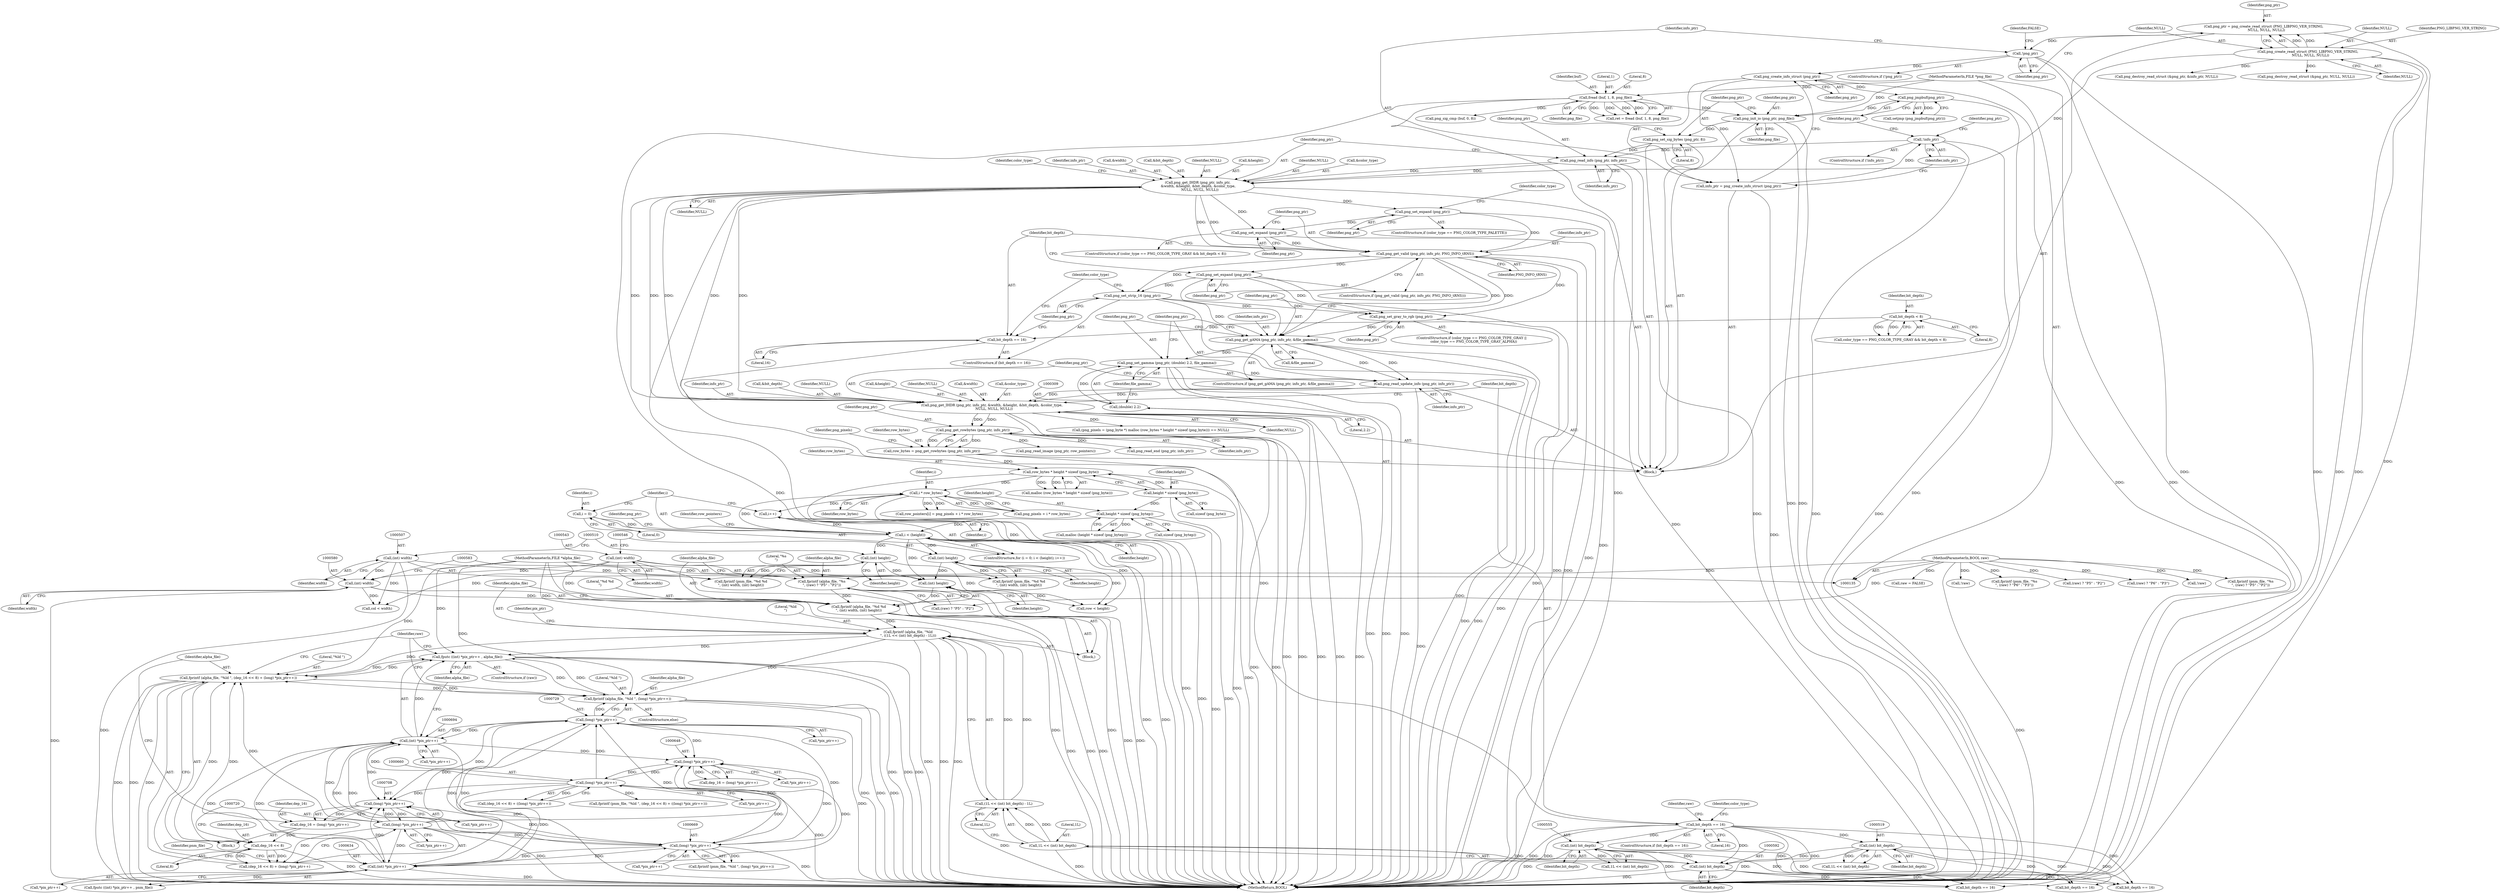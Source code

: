 digraph "0_Android_9d4853418ab2f754c2b63e091c29c5529b8b86ca_157@API" {
"1000692" [label="(Call,fputc ((int) *pix_ptr++ , alpha_file))"];
"1000693" [label="(Call,(int) *pix_ptr++)"];
"1000659" [label="(Call,(long) *pix_ptr++)"];
"1000647" [label="(Call,(long) *pix_ptr++)"];
"1000719" [label="(Call,(long) *pix_ptr++)"];
"1000707" [label="(Call,(long) *pix_ptr++)"];
"1000668" [label="(Call,(long) *pix_ptr++)"];
"1000633" [label="(Call,(int) *pix_ptr++)"];
"1000728" [label="(Call,(long) *pix_ptr++)"];
"1000585" [label="(Call,fprintf (alpha_file, \"%ld\n\", ((1L << (int) bit_depth) - 1L)))"];
"1000576" [label="(Call,fprintf (alpha_file, \"%d %d\n\", (int) width, (int) height))"];
"1000569" [label="(Call,fprintf (alpha_file, \"%s\n\", (raw) ? \"P5\" : \"P2\"))"];
"1000138" [label="(MethodParameterIn,FILE *alpha_file)"];
"1000139" [label="(MethodParameterIn,BOOL raw)"];
"1000579" [label="(Call,(int) width)"];
"1000542" [label="(Call,(int) width)"];
"1000506" [label="(Call,(int) width)"];
"1000582" [label="(Call,(int) height)"];
"1000459" [label="(Call,i < (height))"];
"1000456" [label="(Call,i = 0)"];
"1000462" [label="(Call,i++)"];
"1000470" [label="(Call,i * row_bytes)"];
"1000413" [label="(Call,row_bytes * height * sizeof (png_byte))"];
"1000401" [label="(Call,row_bytes = png_get_rowbytes (png_ptr, info_ptr))"];
"1000403" [label="(Call,png_get_rowbytes (png_ptr, info_ptr))"];
"1000315" [label="(Call,png_get_IHDR (png_ptr, info_ptr, &width, &height, &bit_depth, &color_type,\n    NULL, NULL, NULL))"];
"1000312" [label="(Call,png_read_update_info (png_ptr, info_ptr))"];
"1000306" [label="(Call,png_set_gamma (png_ptr, (double) 2.2, file_gamma))"];
"1000301" [label="(Call,png_get_gAMA (png_ptr, info_ptr, &file_gamma))"];
"1000298" [label="(Call,png_set_gray_to_rgb (png_ptr))"];
"1000288" [label="(Call,png_set_strip_16 (png_ptr))"];
"1000282" [label="(Call,png_set_expand (png_ptr))"];
"1000278" [label="(Call,png_get_valid (png_ptr, info_ptr, PNG_INFO_tRNS))"];
"1000247" [label="(Call,png_get_IHDR (png_ptr, info_ptr,\n &width, &height, &bit_depth, &color_type,\n    NULL, NULL, NULL))"];
"1000244" [label="(Call,png_read_info (png_ptr, info_ptr))"];
"1000241" [label="(Call,png_set_sig_bytes (png_ptr, 8))"];
"1000238" [label="(Call,png_init_io (png_ptr, png_file))"];
"1000227" [label="(Call,png_jmpbuf(png_ptr))"];
"1000212" [label="(Call,png_create_info_struct (png_ptr))"];
"1000206" [label="(Call,!png_ptr)"];
"1000198" [label="(Call,png_ptr = png_create_read_struct (PNG_LIBPNG_VER_STRING,\n     NULL, NULL, NULL))"];
"1000200" [label="(Call,png_create_read_struct (PNG_LIBPNG_VER_STRING,\n     NULL, NULL, NULL))"];
"1000177" [label="(Call,fread (buf, 1, 8, png_file))"];
"1000136" [label="(MethodParameterIn,FILE *png_file)"];
"1000215" [label="(Call,!info_ptr)"];
"1000210" [label="(Call,info_ptr = png_create_info_struct (png_ptr))"];
"1000265" [label="(Call,png_set_expand (png_ptr))"];
"1000275" [label="(Call,png_set_expand (png_ptr))"];
"1000308" [label="(Call,(double) 2.2)"];
"1000415" [label="(Call,height * sizeof (png_byte))"];
"1000436" [label="(Call,height * sizeof (png_bytep))"];
"1000509" [label="(Call,(int) height)"];
"1000545" [label="(Call,(int) height)"];
"1000588" [label="(Call,(1L << (int) bit_depth) - 1L)"];
"1000589" [label="(Call,1L << (int) bit_depth)"];
"1000591" [label="(Call,(int) bit_depth)"];
"1000330" [label="(Call,bit_depth == 16)"];
"1000285" [label="(Call,bit_depth == 16)"];
"1000272" [label="(Call,bit_depth < 8)"];
"1000518" [label="(Call,(int) bit_depth)"];
"1000554" [label="(Call,(int) bit_depth)"];
"1000712" [label="(Call,fprintf (alpha_file, \"%ld \", (dep_16 << 8) + (long) *pix_ptr++))"];
"1000725" [label="(Call,fprintf (alpha_file, \"%ld \", (long) *pix_ptr++))"];
"1000692" [label="(Call,fputc ((int) *pix_ptr++ , alpha_file))"];
"1000716" [label="(Call,dep_16 << 8)"];
"1000705" [label="(Call,dep_16 = (long) *pix_ptr++)"];
"1000263" [label="(Identifier,color_type)"];
"1000274" [label="(Literal,8)"];
"1000612" [label="(Call,col < width)"];
"1000249" [label="(Identifier,info_ptr)"];
"1000461" [label="(Identifier,height)"];
"1000245" [label="(Identifier,png_ptr)"];
"1000272" [label="(Call,bit_depth < 8)"];
"1000707" [label="(Call,(long) *pix_ptr++)"];
"1000655" [label="(Call,(dep_16 << 8) + ((long) *pix_ptr++))"];
"1000645" [label="(Call,dep_16 = (long) *pix_ptr++)"];
"1000320" [label="(Call,&height)"];
"1000250" [label="(Call,&width)"];
"1000303" [label="(Identifier,info_ptr)"];
"1000213" [label="(Identifier,png_ptr)"];
"1000280" [label="(Identifier,info_ptr)"];
"1000199" [label="(Identifier,png_ptr)"];
"1000266" [label="(Identifier,png_ptr)"];
"1000725" [label="(Call,fprintf (alpha_file, \"%ld \", (long) *pix_ptr++))"];
"1000542" [label="(Call,(int) width)"];
"1000179" [label="(Literal,1)"];
"1000435" [label="(Call,malloc (height * sizeof (png_bytep)))"];
"1000584" [label="(Identifier,height)"];
"1000577" [label="(Identifier,alpha_file)"];
"1000437" [label="(Identifier,height)"];
"1000473" [label="(Call,png_read_image (png_ptr, row_pointers))"];
"1000275" [label="(Call,png_set_expand (png_ptr))"];
"1000281" [label="(Identifier,PNG_INFO_tRNS)"];
"1000717" [label="(Identifier,dep_16)"];
"1000407" [label="(Call,(png_pixels = (png_byte *) malloc (row_bytes * height * sizeof (png_byte))) == NULL)"];
"1000254" [label="(Call,&bit_depth)"];
"1000698" [label="(Identifier,alpha_file)"];
"1000704" [label="(Block,)"];
"1000304" [label="(Call,&file_gamma)"];
"1000471" [label="(Identifier,i)"];
"1000576" [label="(Call,fprintf (alpha_file, \"%d %d\n\", (int) width, (int) height))"];
"1000312" [label="(Call,png_read_update_info (png_ptr, info_ptr))"];
"1000282" [label="(Call,png_set_expand (png_ptr))"];
"1000239" [label="(Identifier,png_ptr)"];
"1000230" [label="(Call,png_destroy_read_struct (&png_ptr, &info_ptr, NULL))"];
"1000270" [label="(Identifier,color_type)"];
"1000278" [label="(Call,png_get_valid (png_ptr, info_ptr, PNG_INFO_tRNS))"];
"1000582" [label="(Call,(int) height)"];
"1000587" [label="(Literal,\"%ld\n\")"];
"1000652" [label="(Call,fprintf (pnm_file, \"%ld \", (dep_16 << 8) + ((long) *pix_ptr++)))"];
"1000327" [label="(Identifier,NULL)"];
"1000463" [label="(Identifier,i)"];
"1000438" [label="(Call,sizeof (png_bytep))"];
"1000212" [label="(Call,png_create_info_struct (png_ptr))"];
"1000508" [label="(Identifier,width)"];
"1000726" [label="(Identifier,alpha_file)"];
"1000436" [label="(Call,height * sizeof (png_bytep))"];
"1000591" [label="(Call,(int) bit_depth)"];
"1000716" [label="(Call,dep_16 << 8)"];
"1000228" [label="(Identifier,png_ptr)"];
"1000594" [label="(Literal,1L)"];
"1000306" [label="(Call,png_set_gamma (png_ptr, (double) 2.2, file_gamma))"];
"1000293" [label="(Identifier,color_type)"];
"1000570" [label="(Identifier,alpha_file)"];
"1000734" [label="(Call,!raw)"];
"1000300" [label="(ControlStructure,if (png_get_gAMA (png_ptr, info_ptr, &file_gamma)))"];
"1000518" [label="(Call,(int) bit_depth)"];
"1000288" [label="(Call,png_set_strip_16 (png_ptr))"];
"1000693" [label="(Call,(int) *pix_ptr++)"];
"1000261" [label="(ControlStructure,if (color_type == PNG_COLOR_TYPE_PALETTE))"];
"1000243" [label="(Literal,8)"];
"1000532" [label="(Call,fprintf (pnm_file, \"%s\n\", (raw) ? \"P6\" : \"P3\"))"];
"1000649" [label="(Call,*pix_ptr++)"];
"1000177" [label="(Call,fread (buf, 1, 8, png_file))"];
"1000328" [label="(Identifier,NULL)"];
"1000277" [label="(ControlStructure,if (png_get_valid (png_ptr, info_ptr, PNG_INFO_tRNS)))"];
"1000635" [label="(Call,*pix_ptr++)"];
"1000719" [label="(Call,(long) *pix_ptr++)"];
"1000499" [label="(Call,(raw) ? \"P5\" : \"P2\")"];
"1000286" [label="(Identifier,bit_depth)"];
"1000211" [label="(Identifier,info_ptr)"];
"1000203" [label="(Identifier,NULL)"];
"1000647" [label="(Call,(long) *pix_ptr++)"];
"1000535" [label="(Call,(raw) ? \"P6\" : \"P3\")"];
"1000283" [label="(Identifier,png_ptr)"];
"1000456" [label="(Call,i = 0)"];
"1000299" [label="(Identifier,png_ptr)"];
"1000468" [label="(Call,png_pixels + i * row_bytes)"];
"1000709" [label="(Call,*pix_ptr++)"];
"1000464" [label="(Call,row_pointers[i] = png_pixels + i * row_bytes)"];
"1000290" [label="(ControlStructure,if (color_type == PNG_COLOR_TYPE_GRAY ||\n    color_type == PNG_COLOR_TYPE_GRAY_ALPHA))"];
"1000318" [label="(Call,&width)"];
"1000205" [label="(ControlStructure,if (!png_ptr))"];
"1000569" [label="(Call,fprintf (alpha_file, \"%s\n\", (raw) ? \"P5\" : \"P2\"))"];
"1000412" [label="(Call,malloc (row_bytes * height * sizeof (png_byte)))"];
"1000417" [label="(Call,sizeof (png_byte))"];
"1000329" [label="(ControlStructure,if (bit_depth == 16))"];
"1000572" [label="(Call,(raw) ? \"P5\" : \"P2\")"];
"1000503" [label="(Call,fprintf (pnm_file, \"%d %d\n\", (int) width, (int) height))"];
"1000260" [label="(Identifier,NULL)"];
"1000695" [label="(Call,*pix_ptr++)"];
"1000307" [label="(Identifier,png_ptr)"];
"1000190" [label="(Call,png_sig_cmp (buf, 0, 8))"];
"1000141" [label="(Block,)"];
"1000588" [label="(Call,(1L << (int) bit_depth) - 1L)"];
"1000715" [label="(Call,(dep_16 << 8) + (long) *pix_ptr++)"];
"1000568" [label="(Block,)"];
"1000746" [label="(Call,!raw)"];
"1000284" [label="(ControlStructure,if (bit_depth == 16))"];
"1000313" [label="(Identifier,png_ptr)"];
"1000287" [label="(Literal,16)"];
"1000259" [label="(Identifier,NULL)"];
"1000139" [label="(MethodParameterIn,BOOL raw)"];
"1000596" [label="(Identifier,pix_ptr)"];
"1000244" [label="(Call,png_read_info (png_ptr, info_ptr))"];
"1000207" [label="(Identifier,png_ptr)"];
"1000332" [label="(Literal,16)"];
"1000267" [label="(ControlStructure,if (color_type == PNG_COLOR_TYPE_GRAY && bit_depth < 8))"];
"1000298" [label="(Call,png_set_gray_to_rgb (png_ptr))"];
"1000474" [label="(Identifier,png_ptr)"];
"1000579" [label="(Call,(int) width)"];
"1000240" [label="(Identifier,png_file)"];
"1000268" [label="(Call,color_type == PNG_COLOR_TYPE_GRAY && bit_depth < 8)"];
"1000403" [label="(Call,png_get_rowbytes (png_ptr, info_ptr))"];
"1000324" [label="(Call,&color_type)"];
"1000401" [label="(Call,row_bytes = png_get_rowbytes (png_ptr, info_ptr))"];
"1000589" [label="(Call,1L << (int) bit_depth)"];
"1000138" [label="(MethodParameterIn,FILE *alpha_file)"];
"1000470" [label="(Call,i * row_bytes)"];
"1000520" [label="(Identifier,bit_depth)"];
"1000457" [label="(Identifier,i)"];
"1000302" [label="(Identifier,png_ptr)"];
"1000311" [label="(Identifier,file_gamma)"];
"1000215" [label="(Call,!info_ptr)"];
"1000690" [label="(ControlStructure,if (raw))"];
"1000413" [label="(Call,row_bytes * height * sizeof (png_byte))"];
"1000201" [label="(Identifier,PNG_LIBPNG_VER_STRING)"];
"1000315" [label="(Call,png_get_IHDR (png_ptr, info_ptr, &width, &height, &bit_depth, &color_type,\n    NULL, NULL, NULL))"];
"1000317" [label="(Identifier,info_ptr)"];
"1000279" [label="(Identifier,png_ptr)"];
"1000496" [label="(Call,fprintf (pnm_file, \"%s\n\", (raw) ? \"P5\" : \"P2\"))"];
"1000727" [label="(Literal,\"%ld \")"];
"1000641" [label="(Call,bit_depth == 16)"];
"1000247" [label="(Call,png_get_IHDR (png_ptr, info_ptr,\n &width, &height, &bit_depth, &color_type,\n    NULL, NULL, NULL))"];
"1000712" [label="(Call,fprintf (alpha_file, \"%ld \", (dep_16 << 8) + (long) *pix_ptr++))"];
"1000668" [label="(Call,(long) *pix_ptr++)"];
"1000256" [label="(Call,&color_type)"];
"1000136" [label="(MethodParameterIn,FILE *png_file)"];
"1000209" [label="(Identifier,FALSE)"];
"1000692" [label="(Call,fputc ((int) *pix_ptr++ , alpha_file))"];
"1000458" [label="(Literal,0)"];
"1000200" [label="(Call,png_create_read_struct (PNG_LIBPNG_VER_STRING,\n     NULL, NULL, NULL))"];
"1000545" [label="(Call,(int) height)"];
"1000314" [label="(Identifier,info_ptr)"];
"1000181" [label="(Identifier,png_file)"];
"1000330" [label="(Call,bit_depth == 16)"];
"1000713" [label="(Identifier,alpha_file)"];
"1000472" [label="(Identifier,row_bytes)"];
"1000322" [label="(Call,&bit_depth)"];
"1000661" [label="(Call,*pix_ptr++)"];
"1000585" [label="(Call,fprintf (alpha_file, \"%ld\n\", ((1L << (int) bit_depth) - 1L)))"];
"1000206" [label="(Call,!png_ptr)"];
"1000547" [label="(Identifier,height)"];
"1000310" [label="(Literal,2.2)"];
"1000466" [label="(Identifier,row_pointers)"];
"1000633" [label="(Call,(int) *pix_ptr++)"];
"1000775" [label="(MethodReturn,BOOL)"];
"1000220" [label="(Identifier,png_ptr)"];
"1000218" [label="(Call,png_destroy_read_struct (&png_ptr, NULL, NULL))"];
"1000581" [label="(Identifier,width)"];
"1000180" [label="(Literal,8)"];
"1000728" [label="(Call,(long) *pix_ptr++)"];
"1000409" [label="(Identifier,png_pixels)"];
"1000638" [label="(Identifier,pnm_file)"];
"1000586" [label="(Identifier,alpha_file)"];
"1000665" [label="(Call,fprintf (pnm_file, \"%ld \", (long) *pix_ptr++))"];
"1000509" [label="(Call,(int) height)"];
"1000460" [label="(Identifier,i)"];
"1000578" [label="(Literal,\"%d %d\n\")"];
"1000476" [label="(Call,png_read_end (png_ptr, info_ptr))"];
"1000202" [label="(Identifier,NULL)"];
"1000248" [label="(Identifier,png_ptr)"];
"1000714" [label="(Literal,\"%ld \")"];
"1000246" [label="(Identifier,info_ptr)"];
"1000683" [label="(Call,bit_depth == 16)"];
"1000198" [label="(Call,png_ptr = png_create_read_struct (PNG_LIBPNG_VER_STRING,\n     NULL, NULL, NULL))"];
"1000705" [label="(Call,dep_16 = (long) *pix_ptr++)"];
"1000459" [label="(Call,i < (height))"];
"1000273" [label="(Identifier,bit_depth)"];
"1000539" [label="(Call,fprintf (pnm_file, \"%d %d\n\", (int) width, (int) height))"];
"1000326" [label="(Identifier,NULL)"];
"1000331" [label="(Identifier,bit_depth)"];
"1000590" [label="(Literal,1L)"];
"1000265" [label="(Call,png_set_expand (png_ptr))"];
"1000175" [label="(Call,ret = fread (buf, 1, 8, png_file))"];
"1000706" [label="(Identifier,dep_16)"];
"1000554" [label="(Call,(int) bit_depth)"];
"1000415" [label="(Call,height * sizeof (png_byte))"];
"1000730" [label="(Call,*pix_ptr++)"];
"1000552" [label="(Call,1L << (int) bit_depth)"];
"1000416" [label="(Identifier,height)"];
"1000204" [label="(Identifier,NULL)"];
"1000214" [label="(ControlStructure,if (!info_ptr))"];
"1000724" [label="(ControlStructure,else)"];
"1000506" [label="(Call,(int) width)"];
"1000216" [label="(Identifier,info_ptr)"];
"1000402" [label="(Identifier,row_bytes)"];
"1000334" [label="(Call,raw = FALSE)"];
"1000701" [label="(Call,bit_depth == 16)"];
"1000516" [label="(Call,1L << (int) bit_depth)"];
"1000242" [label="(Identifier,png_ptr)"];
"1000556" [label="(Identifier,bit_depth)"];
"1000602" [label="(Call,row < height)"];
"1000511" [label="(Identifier,height)"];
"1000670" [label="(Call,*pix_ptr++)"];
"1000571" [label="(Literal,\"%s\n\")"];
"1000210" [label="(Call,info_ptr = png_create_info_struct (png_ptr))"];
"1000258" [label="(Identifier,NULL)"];
"1000593" [label="(Identifier,bit_depth)"];
"1000289" [label="(Identifier,png_ptr)"];
"1000632" [label="(Call,fputc ((int) *pix_ptr++ , pnm_file))"];
"1000721" [label="(Call,*pix_ptr++)"];
"1000404" [label="(Identifier,png_ptr)"];
"1000462" [label="(Call,i++)"];
"1000178" [label="(Identifier,buf)"];
"1000301" [label="(Call,png_get_gAMA (png_ptr, info_ptr, &file_gamma))"];
"1000735" [label="(Identifier,raw)"];
"1000241" [label="(Call,png_set_sig_bytes (png_ptr, 8))"];
"1000544" [label="(Identifier,width)"];
"1000238" [label="(Call,png_init_io (png_ptr, png_file))"];
"1000308" [label="(Call,(double) 2.2)"];
"1000227" [label="(Call,png_jmpbuf(png_ptr))"];
"1000335" [label="(Identifier,raw)"];
"1000347" [label="(Identifier,color_type)"];
"1000414" [label="(Identifier,row_bytes)"];
"1000316" [label="(Identifier,png_ptr)"];
"1000285" [label="(Call,bit_depth == 16)"];
"1000252" [label="(Call,&height)"];
"1000718" [label="(Literal,8)"];
"1000276" [label="(Identifier,png_ptr)"];
"1000226" [label="(Call,setjmp (png_jmpbuf(png_ptr)))"];
"1000659" [label="(Call,(long) *pix_ptr++)"];
"1000455" [label="(ControlStructure,for (i = 0; i < (height); i++))"];
"1000405" [label="(Identifier,info_ptr)"];
"1000692" -> "1000690"  [label="AST: "];
"1000692" -> "1000698"  [label="CFG: "];
"1000693" -> "1000692"  [label="AST: "];
"1000698" -> "1000692"  [label="AST: "];
"1000735" -> "1000692"  [label="CFG: "];
"1000692" -> "1000775"  [label="DDG: "];
"1000692" -> "1000775"  [label="DDG: "];
"1000692" -> "1000775"  [label="DDG: "];
"1000693" -> "1000692"  [label="DDG: "];
"1000585" -> "1000692"  [label="DDG: "];
"1000712" -> "1000692"  [label="DDG: "];
"1000725" -> "1000692"  [label="DDG: "];
"1000138" -> "1000692"  [label="DDG: "];
"1000692" -> "1000712"  [label="DDG: "];
"1000692" -> "1000725"  [label="DDG: "];
"1000693" -> "1000695"  [label="CFG: "];
"1000694" -> "1000693"  [label="AST: "];
"1000695" -> "1000693"  [label="AST: "];
"1000698" -> "1000693"  [label="CFG: "];
"1000693" -> "1000775"  [label="DDG: "];
"1000693" -> "1000633"  [label="DDG: "];
"1000693" -> "1000647"  [label="DDG: "];
"1000693" -> "1000668"  [label="DDG: "];
"1000659" -> "1000693"  [label="DDG: "];
"1000719" -> "1000693"  [label="DDG: "];
"1000668" -> "1000693"  [label="DDG: "];
"1000633" -> "1000693"  [label="DDG: "];
"1000728" -> "1000693"  [label="DDG: "];
"1000693" -> "1000707"  [label="DDG: "];
"1000693" -> "1000728"  [label="DDG: "];
"1000659" -> "1000655"  [label="AST: "];
"1000659" -> "1000661"  [label="CFG: "];
"1000660" -> "1000659"  [label="AST: "];
"1000661" -> "1000659"  [label="AST: "];
"1000655" -> "1000659"  [label="CFG: "];
"1000659" -> "1000775"  [label="DDG: "];
"1000659" -> "1000633"  [label="DDG: "];
"1000659" -> "1000647"  [label="DDG: "];
"1000659" -> "1000652"  [label="DDG: "];
"1000659" -> "1000655"  [label="DDG: "];
"1000647" -> "1000659"  [label="DDG: "];
"1000659" -> "1000668"  [label="DDG: "];
"1000659" -> "1000707"  [label="DDG: "];
"1000659" -> "1000728"  [label="DDG: "];
"1000647" -> "1000645"  [label="AST: "];
"1000647" -> "1000649"  [label="CFG: "];
"1000648" -> "1000647"  [label="AST: "];
"1000649" -> "1000647"  [label="AST: "];
"1000645" -> "1000647"  [label="CFG: "];
"1000647" -> "1000645"  [label="DDG: "];
"1000719" -> "1000647"  [label="DDG: "];
"1000668" -> "1000647"  [label="DDG: "];
"1000633" -> "1000647"  [label="DDG: "];
"1000728" -> "1000647"  [label="DDG: "];
"1000719" -> "1000715"  [label="AST: "];
"1000719" -> "1000721"  [label="CFG: "];
"1000720" -> "1000719"  [label="AST: "];
"1000721" -> "1000719"  [label="AST: "];
"1000715" -> "1000719"  [label="CFG: "];
"1000719" -> "1000775"  [label="DDG: "];
"1000719" -> "1000633"  [label="DDG: "];
"1000719" -> "1000668"  [label="DDG: "];
"1000719" -> "1000707"  [label="DDG: "];
"1000719" -> "1000712"  [label="DDG: "];
"1000719" -> "1000715"  [label="DDG: "];
"1000707" -> "1000719"  [label="DDG: "];
"1000719" -> "1000728"  [label="DDG: "];
"1000707" -> "1000705"  [label="AST: "];
"1000707" -> "1000709"  [label="CFG: "];
"1000708" -> "1000707"  [label="AST: "];
"1000709" -> "1000707"  [label="AST: "];
"1000705" -> "1000707"  [label="CFG: "];
"1000707" -> "1000705"  [label="DDG: "];
"1000668" -> "1000707"  [label="DDG: "];
"1000633" -> "1000707"  [label="DDG: "];
"1000728" -> "1000707"  [label="DDG: "];
"1000668" -> "1000665"  [label="AST: "];
"1000668" -> "1000670"  [label="CFG: "];
"1000669" -> "1000668"  [label="AST: "];
"1000670" -> "1000668"  [label="AST: "];
"1000665" -> "1000668"  [label="CFG: "];
"1000668" -> "1000775"  [label="DDG: "];
"1000668" -> "1000633"  [label="DDG: "];
"1000668" -> "1000665"  [label="DDG: "];
"1000633" -> "1000668"  [label="DDG: "];
"1000728" -> "1000668"  [label="DDG: "];
"1000668" -> "1000728"  [label="DDG: "];
"1000633" -> "1000632"  [label="AST: "];
"1000633" -> "1000635"  [label="CFG: "];
"1000634" -> "1000633"  [label="AST: "];
"1000635" -> "1000633"  [label="AST: "];
"1000638" -> "1000633"  [label="CFG: "];
"1000633" -> "1000775"  [label="DDG: "];
"1000633" -> "1000632"  [label="DDG: "];
"1000728" -> "1000633"  [label="DDG: "];
"1000633" -> "1000728"  [label="DDG: "];
"1000728" -> "1000725"  [label="AST: "];
"1000728" -> "1000730"  [label="CFG: "];
"1000729" -> "1000728"  [label="AST: "];
"1000730" -> "1000728"  [label="AST: "];
"1000725" -> "1000728"  [label="CFG: "];
"1000728" -> "1000775"  [label="DDG: "];
"1000728" -> "1000725"  [label="DDG: "];
"1000585" -> "1000568"  [label="AST: "];
"1000585" -> "1000588"  [label="CFG: "];
"1000586" -> "1000585"  [label="AST: "];
"1000587" -> "1000585"  [label="AST: "];
"1000588" -> "1000585"  [label="AST: "];
"1000596" -> "1000585"  [label="CFG: "];
"1000585" -> "1000775"  [label="DDG: "];
"1000585" -> "1000775"  [label="DDG: "];
"1000585" -> "1000775"  [label="DDG: "];
"1000576" -> "1000585"  [label="DDG: "];
"1000138" -> "1000585"  [label="DDG: "];
"1000588" -> "1000585"  [label="DDG: "];
"1000588" -> "1000585"  [label="DDG: "];
"1000585" -> "1000712"  [label="DDG: "];
"1000585" -> "1000725"  [label="DDG: "];
"1000576" -> "1000568"  [label="AST: "];
"1000576" -> "1000582"  [label="CFG: "];
"1000577" -> "1000576"  [label="AST: "];
"1000578" -> "1000576"  [label="AST: "];
"1000579" -> "1000576"  [label="AST: "];
"1000582" -> "1000576"  [label="AST: "];
"1000586" -> "1000576"  [label="CFG: "];
"1000576" -> "1000775"  [label="DDG: "];
"1000576" -> "1000775"  [label="DDG: "];
"1000576" -> "1000775"  [label="DDG: "];
"1000569" -> "1000576"  [label="DDG: "];
"1000138" -> "1000576"  [label="DDG: "];
"1000579" -> "1000576"  [label="DDG: "];
"1000582" -> "1000576"  [label="DDG: "];
"1000569" -> "1000568"  [label="AST: "];
"1000569" -> "1000572"  [label="CFG: "];
"1000570" -> "1000569"  [label="AST: "];
"1000571" -> "1000569"  [label="AST: "];
"1000572" -> "1000569"  [label="AST: "];
"1000577" -> "1000569"  [label="CFG: "];
"1000569" -> "1000775"  [label="DDG: "];
"1000569" -> "1000775"  [label="DDG: "];
"1000138" -> "1000569"  [label="DDG: "];
"1000139" -> "1000569"  [label="DDG: "];
"1000138" -> "1000135"  [label="AST: "];
"1000138" -> "1000775"  [label="DDG: "];
"1000138" -> "1000712"  [label="DDG: "];
"1000138" -> "1000725"  [label="DDG: "];
"1000139" -> "1000135"  [label="AST: "];
"1000139" -> "1000775"  [label="DDG: "];
"1000139" -> "1000334"  [label="DDG: "];
"1000139" -> "1000496"  [label="DDG: "];
"1000139" -> "1000499"  [label="DDG: "];
"1000139" -> "1000532"  [label="DDG: "];
"1000139" -> "1000535"  [label="DDG: "];
"1000139" -> "1000572"  [label="DDG: "];
"1000139" -> "1000734"  [label="DDG: "];
"1000139" -> "1000746"  [label="DDG: "];
"1000579" -> "1000581"  [label="CFG: "];
"1000580" -> "1000579"  [label="AST: "];
"1000581" -> "1000579"  [label="AST: "];
"1000583" -> "1000579"  [label="CFG: "];
"1000579" -> "1000775"  [label="DDG: "];
"1000542" -> "1000579"  [label="DDG: "];
"1000506" -> "1000579"  [label="DDG: "];
"1000579" -> "1000612"  [label="DDG: "];
"1000542" -> "1000539"  [label="AST: "];
"1000542" -> "1000544"  [label="CFG: "];
"1000543" -> "1000542"  [label="AST: "];
"1000544" -> "1000542"  [label="AST: "];
"1000546" -> "1000542"  [label="CFG: "];
"1000542" -> "1000775"  [label="DDG: "];
"1000542" -> "1000539"  [label="DDG: "];
"1000542" -> "1000612"  [label="DDG: "];
"1000506" -> "1000503"  [label="AST: "];
"1000506" -> "1000508"  [label="CFG: "];
"1000507" -> "1000506"  [label="AST: "];
"1000508" -> "1000506"  [label="AST: "];
"1000510" -> "1000506"  [label="CFG: "];
"1000506" -> "1000775"  [label="DDG: "];
"1000506" -> "1000503"  [label="DDG: "];
"1000506" -> "1000612"  [label="DDG: "];
"1000582" -> "1000584"  [label="CFG: "];
"1000583" -> "1000582"  [label="AST: "];
"1000584" -> "1000582"  [label="AST: "];
"1000459" -> "1000582"  [label="DDG: "];
"1000509" -> "1000582"  [label="DDG: "];
"1000545" -> "1000582"  [label="DDG: "];
"1000582" -> "1000602"  [label="DDG: "];
"1000459" -> "1000455"  [label="AST: "];
"1000459" -> "1000461"  [label="CFG: "];
"1000460" -> "1000459"  [label="AST: "];
"1000461" -> "1000459"  [label="AST: "];
"1000466" -> "1000459"  [label="CFG: "];
"1000474" -> "1000459"  [label="CFG: "];
"1000459" -> "1000775"  [label="DDG: "];
"1000459" -> "1000775"  [label="DDG: "];
"1000456" -> "1000459"  [label="DDG: "];
"1000462" -> "1000459"  [label="DDG: "];
"1000436" -> "1000459"  [label="DDG: "];
"1000459" -> "1000470"  [label="DDG: "];
"1000459" -> "1000509"  [label="DDG: "];
"1000459" -> "1000545"  [label="DDG: "];
"1000459" -> "1000602"  [label="DDG: "];
"1000456" -> "1000455"  [label="AST: "];
"1000456" -> "1000458"  [label="CFG: "];
"1000457" -> "1000456"  [label="AST: "];
"1000458" -> "1000456"  [label="AST: "];
"1000460" -> "1000456"  [label="CFG: "];
"1000462" -> "1000455"  [label="AST: "];
"1000462" -> "1000463"  [label="CFG: "];
"1000463" -> "1000462"  [label="AST: "];
"1000460" -> "1000462"  [label="CFG: "];
"1000470" -> "1000462"  [label="DDG: "];
"1000470" -> "1000468"  [label="AST: "];
"1000470" -> "1000472"  [label="CFG: "];
"1000471" -> "1000470"  [label="AST: "];
"1000472" -> "1000470"  [label="AST: "];
"1000468" -> "1000470"  [label="CFG: "];
"1000470" -> "1000775"  [label="DDG: "];
"1000470" -> "1000464"  [label="DDG: "];
"1000470" -> "1000464"  [label="DDG: "];
"1000470" -> "1000468"  [label="DDG: "];
"1000470" -> "1000468"  [label="DDG: "];
"1000413" -> "1000470"  [label="DDG: "];
"1000413" -> "1000412"  [label="AST: "];
"1000413" -> "1000415"  [label="CFG: "];
"1000414" -> "1000413"  [label="AST: "];
"1000415" -> "1000413"  [label="AST: "];
"1000412" -> "1000413"  [label="CFG: "];
"1000413" -> "1000775"  [label="DDG: "];
"1000413" -> "1000775"  [label="DDG: "];
"1000413" -> "1000412"  [label="DDG: "];
"1000413" -> "1000412"  [label="DDG: "];
"1000401" -> "1000413"  [label="DDG: "];
"1000415" -> "1000413"  [label="DDG: "];
"1000401" -> "1000141"  [label="AST: "];
"1000401" -> "1000403"  [label="CFG: "];
"1000402" -> "1000401"  [label="AST: "];
"1000403" -> "1000401"  [label="AST: "];
"1000409" -> "1000401"  [label="CFG: "];
"1000401" -> "1000775"  [label="DDG: "];
"1000403" -> "1000401"  [label="DDG: "];
"1000403" -> "1000401"  [label="DDG: "];
"1000403" -> "1000405"  [label="CFG: "];
"1000404" -> "1000403"  [label="AST: "];
"1000405" -> "1000403"  [label="AST: "];
"1000403" -> "1000775"  [label="DDG: "];
"1000403" -> "1000775"  [label="DDG: "];
"1000315" -> "1000403"  [label="DDG: "];
"1000315" -> "1000403"  [label="DDG: "];
"1000403" -> "1000473"  [label="DDG: "];
"1000403" -> "1000476"  [label="DDG: "];
"1000315" -> "1000141"  [label="AST: "];
"1000315" -> "1000328"  [label="CFG: "];
"1000316" -> "1000315"  [label="AST: "];
"1000317" -> "1000315"  [label="AST: "];
"1000318" -> "1000315"  [label="AST: "];
"1000320" -> "1000315"  [label="AST: "];
"1000322" -> "1000315"  [label="AST: "];
"1000324" -> "1000315"  [label="AST: "];
"1000326" -> "1000315"  [label="AST: "];
"1000327" -> "1000315"  [label="AST: "];
"1000328" -> "1000315"  [label="AST: "];
"1000331" -> "1000315"  [label="CFG: "];
"1000315" -> "1000775"  [label="DDG: "];
"1000315" -> "1000775"  [label="DDG: "];
"1000315" -> "1000775"  [label="DDG: "];
"1000315" -> "1000775"  [label="DDG: "];
"1000315" -> "1000775"  [label="DDG: "];
"1000312" -> "1000315"  [label="DDG: "];
"1000312" -> "1000315"  [label="DDG: "];
"1000247" -> "1000315"  [label="DDG: "];
"1000247" -> "1000315"  [label="DDG: "];
"1000247" -> "1000315"  [label="DDG: "];
"1000247" -> "1000315"  [label="DDG: "];
"1000247" -> "1000315"  [label="DDG: "];
"1000315" -> "1000407"  [label="DDG: "];
"1000312" -> "1000141"  [label="AST: "];
"1000312" -> "1000314"  [label="CFG: "];
"1000313" -> "1000312"  [label="AST: "];
"1000314" -> "1000312"  [label="AST: "];
"1000316" -> "1000312"  [label="CFG: "];
"1000312" -> "1000775"  [label="DDG: "];
"1000306" -> "1000312"  [label="DDG: "];
"1000301" -> "1000312"  [label="DDG: "];
"1000301" -> "1000312"  [label="DDG: "];
"1000306" -> "1000300"  [label="AST: "];
"1000306" -> "1000311"  [label="CFG: "];
"1000307" -> "1000306"  [label="AST: "];
"1000308" -> "1000306"  [label="AST: "];
"1000311" -> "1000306"  [label="AST: "];
"1000313" -> "1000306"  [label="CFG: "];
"1000306" -> "1000775"  [label="DDG: "];
"1000306" -> "1000775"  [label="DDG: "];
"1000306" -> "1000775"  [label="DDG: "];
"1000301" -> "1000306"  [label="DDG: "];
"1000308" -> "1000306"  [label="DDG: "];
"1000301" -> "1000300"  [label="AST: "];
"1000301" -> "1000304"  [label="CFG: "];
"1000302" -> "1000301"  [label="AST: "];
"1000303" -> "1000301"  [label="AST: "];
"1000304" -> "1000301"  [label="AST: "];
"1000307" -> "1000301"  [label="CFG: "];
"1000313" -> "1000301"  [label="CFG: "];
"1000301" -> "1000775"  [label="DDG: "];
"1000301" -> "1000775"  [label="DDG: "];
"1000298" -> "1000301"  [label="DDG: "];
"1000288" -> "1000301"  [label="DDG: "];
"1000282" -> "1000301"  [label="DDG: "];
"1000278" -> "1000301"  [label="DDG: "];
"1000278" -> "1000301"  [label="DDG: "];
"1000298" -> "1000290"  [label="AST: "];
"1000298" -> "1000299"  [label="CFG: "];
"1000299" -> "1000298"  [label="AST: "];
"1000302" -> "1000298"  [label="CFG: "];
"1000298" -> "1000775"  [label="DDG: "];
"1000288" -> "1000298"  [label="DDG: "];
"1000282" -> "1000298"  [label="DDG: "];
"1000278" -> "1000298"  [label="DDG: "];
"1000288" -> "1000284"  [label="AST: "];
"1000288" -> "1000289"  [label="CFG: "];
"1000289" -> "1000288"  [label="AST: "];
"1000293" -> "1000288"  [label="CFG: "];
"1000288" -> "1000775"  [label="DDG: "];
"1000282" -> "1000288"  [label="DDG: "];
"1000278" -> "1000288"  [label="DDG: "];
"1000282" -> "1000277"  [label="AST: "];
"1000282" -> "1000283"  [label="CFG: "];
"1000283" -> "1000282"  [label="AST: "];
"1000286" -> "1000282"  [label="CFG: "];
"1000282" -> "1000775"  [label="DDG: "];
"1000278" -> "1000282"  [label="DDG: "];
"1000278" -> "1000277"  [label="AST: "];
"1000278" -> "1000281"  [label="CFG: "];
"1000279" -> "1000278"  [label="AST: "];
"1000280" -> "1000278"  [label="AST: "];
"1000281" -> "1000278"  [label="AST: "];
"1000283" -> "1000278"  [label="CFG: "];
"1000286" -> "1000278"  [label="CFG: "];
"1000278" -> "1000775"  [label="DDG: "];
"1000278" -> "1000775"  [label="DDG: "];
"1000247" -> "1000278"  [label="DDG: "];
"1000247" -> "1000278"  [label="DDG: "];
"1000265" -> "1000278"  [label="DDG: "];
"1000275" -> "1000278"  [label="DDG: "];
"1000247" -> "1000141"  [label="AST: "];
"1000247" -> "1000260"  [label="CFG: "];
"1000248" -> "1000247"  [label="AST: "];
"1000249" -> "1000247"  [label="AST: "];
"1000250" -> "1000247"  [label="AST: "];
"1000252" -> "1000247"  [label="AST: "];
"1000254" -> "1000247"  [label="AST: "];
"1000256" -> "1000247"  [label="AST: "];
"1000258" -> "1000247"  [label="AST: "];
"1000259" -> "1000247"  [label="AST: "];
"1000260" -> "1000247"  [label="AST: "];
"1000263" -> "1000247"  [label="CFG: "];
"1000247" -> "1000775"  [label="DDG: "];
"1000244" -> "1000247"  [label="DDG: "];
"1000244" -> "1000247"  [label="DDG: "];
"1000200" -> "1000247"  [label="DDG: "];
"1000247" -> "1000265"  [label="DDG: "];
"1000247" -> "1000275"  [label="DDG: "];
"1000244" -> "1000141"  [label="AST: "];
"1000244" -> "1000246"  [label="CFG: "];
"1000245" -> "1000244"  [label="AST: "];
"1000246" -> "1000244"  [label="AST: "];
"1000248" -> "1000244"  [label="CFG: "];
"1000244" -> "1000775"  [label="DDG: "];
"1000241" -> "1000244"  [label="DDG: "];
"1000215" -> "1000244"  [label="DDG: "];
"1000241" -> "1000141"  [label="AST: "];
"1000241" -> "1000243"  [label="CFG: "];
"1000242" -> "1000241"  [label="AST: "];
"1000243" -> "1000241"  [label="AST: "];
"1000245" -> "1000241"  [label="CFG: "];
"1000241" -> "1000775"  [label="DDG: "];
"1000238" -> "1000241"  [label="DDG: "];
"1000238" -> "1000141"  [label="AST: "];
"1000238" -> "1000240"  [label="CFG: "];
"1000239" -> "1000238"  [label="AST: "];
"1000240" -> "1000238"  [label="AST: "];
"1000242" -> "1000238"  [label="CFG: "];
"1000238" -> "1000775"  [label="DDG: "];
"1000238" -> "1000775"  [label="DDG: "];
"1000227" -> "1000238"  [label="DDG: "];
"1000177" -> "1000238"  [label="DDG: "];
"1000136" -> "1000238"  [label="DDG: "];
"1000227" -> "1000226"  [label="AST: "];
"1000227" -> "1000228"  [label="CFG: "];
"1000228" -> "1000227"  [label="AST: "];
"1000226" -> "1000227"  [label="CFG: "];
"1000227" -> "1000775"  [label="DDG: "];
"1000227" -> "1000226"  [label="DDG: "];
"1000212" -> "1000227"  [label="DDG: "];
"1000212" -> "1000210"  [label="AST: "];
"1000212" -> "1000213"  [label="CFG: "];
"1000213" -> "1000212"  [label="AST: "];
"1000210" -> "1000212"  [label="CFG: "];
"1000212" -> "1000775"  [label="DDG: "];
"1000212" -> "1000210"  [label="DDG: "];
"1000206" -> "1000212"  [label="DDG: "];
"1000206" -> "1000205"  [label="AST: "];
"1000206" -> "1000207"  [label="CFG: "];
"1000207" -> "1000206"  [label="AST: "];
"1000209" -> "1000206"  [label="CFG: "];
"1000211" -> "1000206"  [label="CFG: "];
"1000206" -> "1000775"  [label="DDG: "];
"1000206" -> "1000775"  [label="DDG: "];
"1000198" -> "1000206"  [label="DDG: "];
"1000198" -> "1000141"  [label="AST: "];
"1000198" -> "1000200"  [label="CFG: "];
"1000199" -> "1000198"  [label="AST: "];
"1000200" -> "1000198"  [label="AST: "];
"1000207" -> "1000198"  [label="CFG: "];
"1000198" -> "1000775"  [label="DDG: "];
"1000200" -> "1000198"  [label="DDG: "];
"1000200" -> "1000198"  [label="DDG: "];
"1000200" -> "1000204"  [label="CFG: "];
"1000201" -> "1000200"  [label="AST: "];
"1000202" -> "1000200"  [label="AST: "];
"1000203" -> "1000200"  [label="AST: "];
"1000204" -> "1000200"  [label="AST: "];
"1000200" -> "1000775"  [label="DDG: "];
"1000200" -> "1000775"  [label="DDG: "];
"1000200" -> "1000218"  [label="DDG: "];
"1000200" -> "1000230"  [label="DDG: "];
"1000177" -> "1000175"  [label="AST: "];
"1000177" -> "1000181"  [label="CFG: "];
"1000178" -> "1000177"  [label="AST: "];
"1000179" -> "1000177"  [label="AST: "];
"1000180" -> "1000177"  [label="AST: "];
"1000181" -> "1000177"  [label="AST: "];
"1000175" -> "1000177"  [label="CFG: "];
"1000177" -> "1000775"  [label="DDG: "];
"1000177" -> "1000775"  [label="DDG: "];
"1000177" -> "1000175"  [label="DDG: "];
"1000177" -> "1000175"  [label="DDG: "];
"1000177" -> "1000175"  [label="DDG: "];
"1000177" -> "1000175"  [label="DDG: "];
"1000136" -> "1000177"  [label="DDG: "];
"1000177" -> "1000190"  [label="DDG: "];
"1000136" -> "1000135"  [label="AST: "];
"1000136" -> "1000775"  [label="DDG: "];
"1000215" -> "1000214"  [label="AST: "];
"1000215" -> "1000216"  [label="CFG: "];
"1000216" -> "1000215"  [label="AST: "];
"1000220" -> "1000215"  [label="CFG: "];
"1000228" -> "1000215"  [label="CFG: "];
"1000215" -> "1000775"  [label="DDG: "];
"1000215" -> "1000775"  [label="DDG: "];
"1000210" -> "1000215"  [label="DDG: "];
"1000210" -> "1000141"  [label="AST: "];
"1000211" -> "1000210"  [label="AST: "];
"1000216" -> "1000210"  [label="CFG: "];
"1000210" -> "1000775"  [label="DDG: "];
"1000265" -> "1000261"  [label="AST: "];
"1000265" -> "1000266"  [label="CFG: "];
"1000266" -> "1000265"  [label="AST: "];
"1000270" -> "1000265"  [label="CFG: "];
"1000265" -> "1000775"  [label="DDG: "];
"1000265" -> "1000275"  [label="DDG: "];
"1000275" -> "1000267"  [label="AST: "];
"1000275" -> "1000276"  [label="CFG: "];
"1000276" -> "1000275"  [label="AST: "];
"1000279" -> "1000275"  [label="CFG: "];
"1000275" -> "1000775"  [label="DDG: "];
"1000308" -> "1000310"  [label="CFG: "];
"1000309" -> "1000308"  [label="AST: "];
"1000310" -> "1000308"  [label="AST: "];
"1000311" -> "1000308"  [label="CFG: "];
"1000415" -> "1000417"  [label="CFG: "];
"1000416" -> "1000415"  [label="AST: "];
"1000417" -> "1000415"  [label="AST: "];
"1000415" -> "1000775"  [label="DDG: "];
"1000415" -> "1000436"  [label="DDG: "];
"1000436" -> "1000435"  [label="AST: "];
"1000436" -> "1000438"  [label="CFG: "];
"1000437" -> "1000436"  [label="AST: "];
"1000438" -> "1000436"  [label="AST: "];
"1000435" -> "1000436"  [label="CFG: "];
"1000436" -> "1000775"  [label="DDG: "];
"1000436" -> "1000435"  [label="DDG: "];
"1000509" -> "1000503"  [label="AST: "];
"1000509" -> "1000511"  [label="CFG: "];
"1000510" -> "1000509"  [label="AST: "];
"1000511" -> "1000509"  [label="AST: "];
"1000503" -> "1000509"  [label="CFG: "];
"1000509" -> "1000503"  [label="DDG: "];
"1000509" -> "1000602"  [label="DDG: "];
"1000545" -> "1000539"  [label="AST: "];
"1000545" -> "1000547"  [label="CFG: "];
"1000546" -> "1000545"  [label="AST: "];
"1000547" -> "1000545"  [label="AST: "];
"1000539" -> "1000545"  [label="CFG: "];
"1000545" -> "1000539"  [label="DDG: "];
"1000545" -> "1000602"  [label="DDG: "];
"1000588" -> "1000594"  [label="CFG: "];
"1000589" -> "1000588"  [label="AST: "];
"1000594" -> "1000588"  [label="AST: "];
"1000588" -> "1000775"  [label="DDG: "];
"1000589" -> "1000588"  [label="DDG: "];
"1000589" -> "1000588"  [label="DDG: "];
"1000589" -> "1000591"  [label="CFG: "];
"1000590" -> "1000589"  [label="AST: "];
"1000591" -> "1000589"  [label="AST: "];
"1000594" -> "1000589"  [label="CFG: "];
"1000589" -> "1000775"  [label="DDG: "];
"1000591" -> "1000589"  [label="DDG: "];
"1000591" -> "1000593"  [label="CFG: "];
"1000592" -> "1000591"  [label="AST: "];
"1000593" -> "1000591"  [label="AST: "];
"1000591" -> "1000775"  [label="DDG: "];
"1000330" -> "1000591"  [label="DDG: "];
"1000518" -> "1000591"  [label="DDG: "];
"1000554" -> "1000591"  [label="DDG: "];
"1000591" -> "1000641"  [label="DDG: "];
"1000591" -> "1000683"  [label="DDG: "];
"1000591" -> "1000701"  [label="DDG: "];
"1000330" -> "1000329"  [label="AST: "];
"1000330" -> "1000332"  [label="CFG: "];
"1000331" -> "1000330"  [label="AST: "];
"1000332" -> "1000330"  [label="AST: "];
"1000335" -> "1000330"  [label="CFG: "];
"1000347" -> "1000330"  [label="CFG: "];
"1000330" -> "1000775"  [label="DDG: "];
"1000330" -> "1000775"  [label="DDG: "];
"1000285" -> "1000330"  [label="DDG: "];
"1000330" -> "1000518"  [label="DDG: "];
"1000330" -> "1000554"  [label="DDG: "];
"1000330" -> "1000641"  [label="DDG: "];
"1000330" -> "1000683"  [label="DDG: "];
"1000330" -> "1000701"  [label="DDG: "];
"1000285" -> "1000284"  [label="AST: "];
"1000285" -> "1000287"  [label="CFG: "];
"1000286" -> "1000285"  [label="AST: "];
"1000287" -> "1000285"  [label="AST: "];
"1000289" -> "1000285"  [label="CFG: "];
"1000293" -> "1000285"  [label="CFG: "];
"1000272" -> "1000285"  [label="DDG: "];
"1000272" -> "1000268"  [label="AST: "];
"1000272" -> "1000274"  [label="CFG: "];
"1000273" -> "1000272"  [label="AST: "];
"1000274" -> "1000272"  [label="AST: "];
"1000268" -> "1000272"  [label="CFG: "];
"1000272" -> "1000268"  [label="DDG: "];
"1000272" -> "1000268"  [label="DDG: "];
"1000518" -> "1000516"  [label="AST: "];
"1000518" -> "1000520"  [label="CFG: "];
"1000519" -> "1000518"  [label="AST: "];
"1000520" -> "1000518"  [label="AST: "];
"1000516" -> "1000518"  [label="CFG: "];
"1000518" -> "1000775"  [label="DDG: "];
"1000518" -> "1000516"  [label="DDG: "];
"1000518" -> "1000641"  [label="DDG: "];
"1000518" -> "1000683"  [label="DDG: "];
"1000518" -> "1000701"  [label="DDG: "];
"1000554" -> "1000552"  [label="AST: "];
"1000554" -> "1000556"  [label="CFG: "];
"1000555" -> "1000554"  [label="AST: "];
"1000556" -> "1000554"  [label="AST: "];
"1000552" -> "1000554"  [label="CFG: "];
"1000554" -> "1000775"  [label="DDG: "];
"1000554" -> "1000552"  [label="DDG: "];
"1000554" -> "1000641"  [label="DDG: "];
"1000554" -> "1000683"  [label="DDG: "];
"1000554" -> "1000701"  [label="DDG: "];
"1000712" -> "1000704"  [label="AST: "];
"1000712" -> "1000715"  [label="CFG: "];
"1000713" -> "1000712"  [label="AST: "];
"1000714" -> "1000712"  [label="AST: "];
"1000715" -> "1000712"  [label="AST: "];
"1000735" -> "1000712"  [label="CFG: "];
"1000712" -> "1000775"  [label="DDG: "];
"1000712" -> "1000775"  [label="DDG: "];
"1000712" -> "1000775"  [label="DDG: "];
"1000725" -> "1000712"  [label="DDG: "];
"1000716" -> "1000712"  [label="DDG: "];
"1000716" -> "1000712"  [label="DDG: "];
"1000712" -> "1000725"  [label="DDG: "];
"1000725" -> "1000724"  [label="AST: "];
"1000726" -> "1000725"  [label="AST: "];
"1000727" -> "1000725"  [label="AST: "];
"1000735" -> "1000725"  [label="CFG: "];
"1000725" -> "1000775"  [label="DDG: "];
"1000725" -> "1000775"  [label="DDG: "];
"1000725" -> "1000775"  [label="DDG: "];
"1000716" -> "1000715"  [label="AST: "];
"1000716" -> "1000718"  [label="CFG: "];
"1000717" -> "1000716"  [label="AST: "];
"1000718" -> "1000716"  [label="AST: "];
"1000720" -> "1000716"  [label="CFG: "];
"1000716" -> "1000775"  [label="DDG: "];
"1000716" -> "1000715"  [label="DDG: "];
"1000716" -> "1000715"  [label="DDG: "];
"1000705" -> "1000716"  [label="DDG: "];
"1000705" -> "1000704"  [label="AST: "];
"1000706" -> "1000705"  [label="AST: "];
"1000713" -> "1000705"  [label="CFG: "];
}
